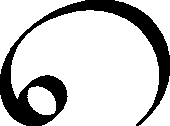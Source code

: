 pen slanty = makepen(slant(1.0)*xscale(0.333)*circle((0,0),2.5));
path big_curve = (-25,-25)..(-35,-15)..(-25,-5)..(-15,-15)..(-25,-25)..(-25,25)..(25,25)..(25,-25);
draw(big_curve, slanty);

